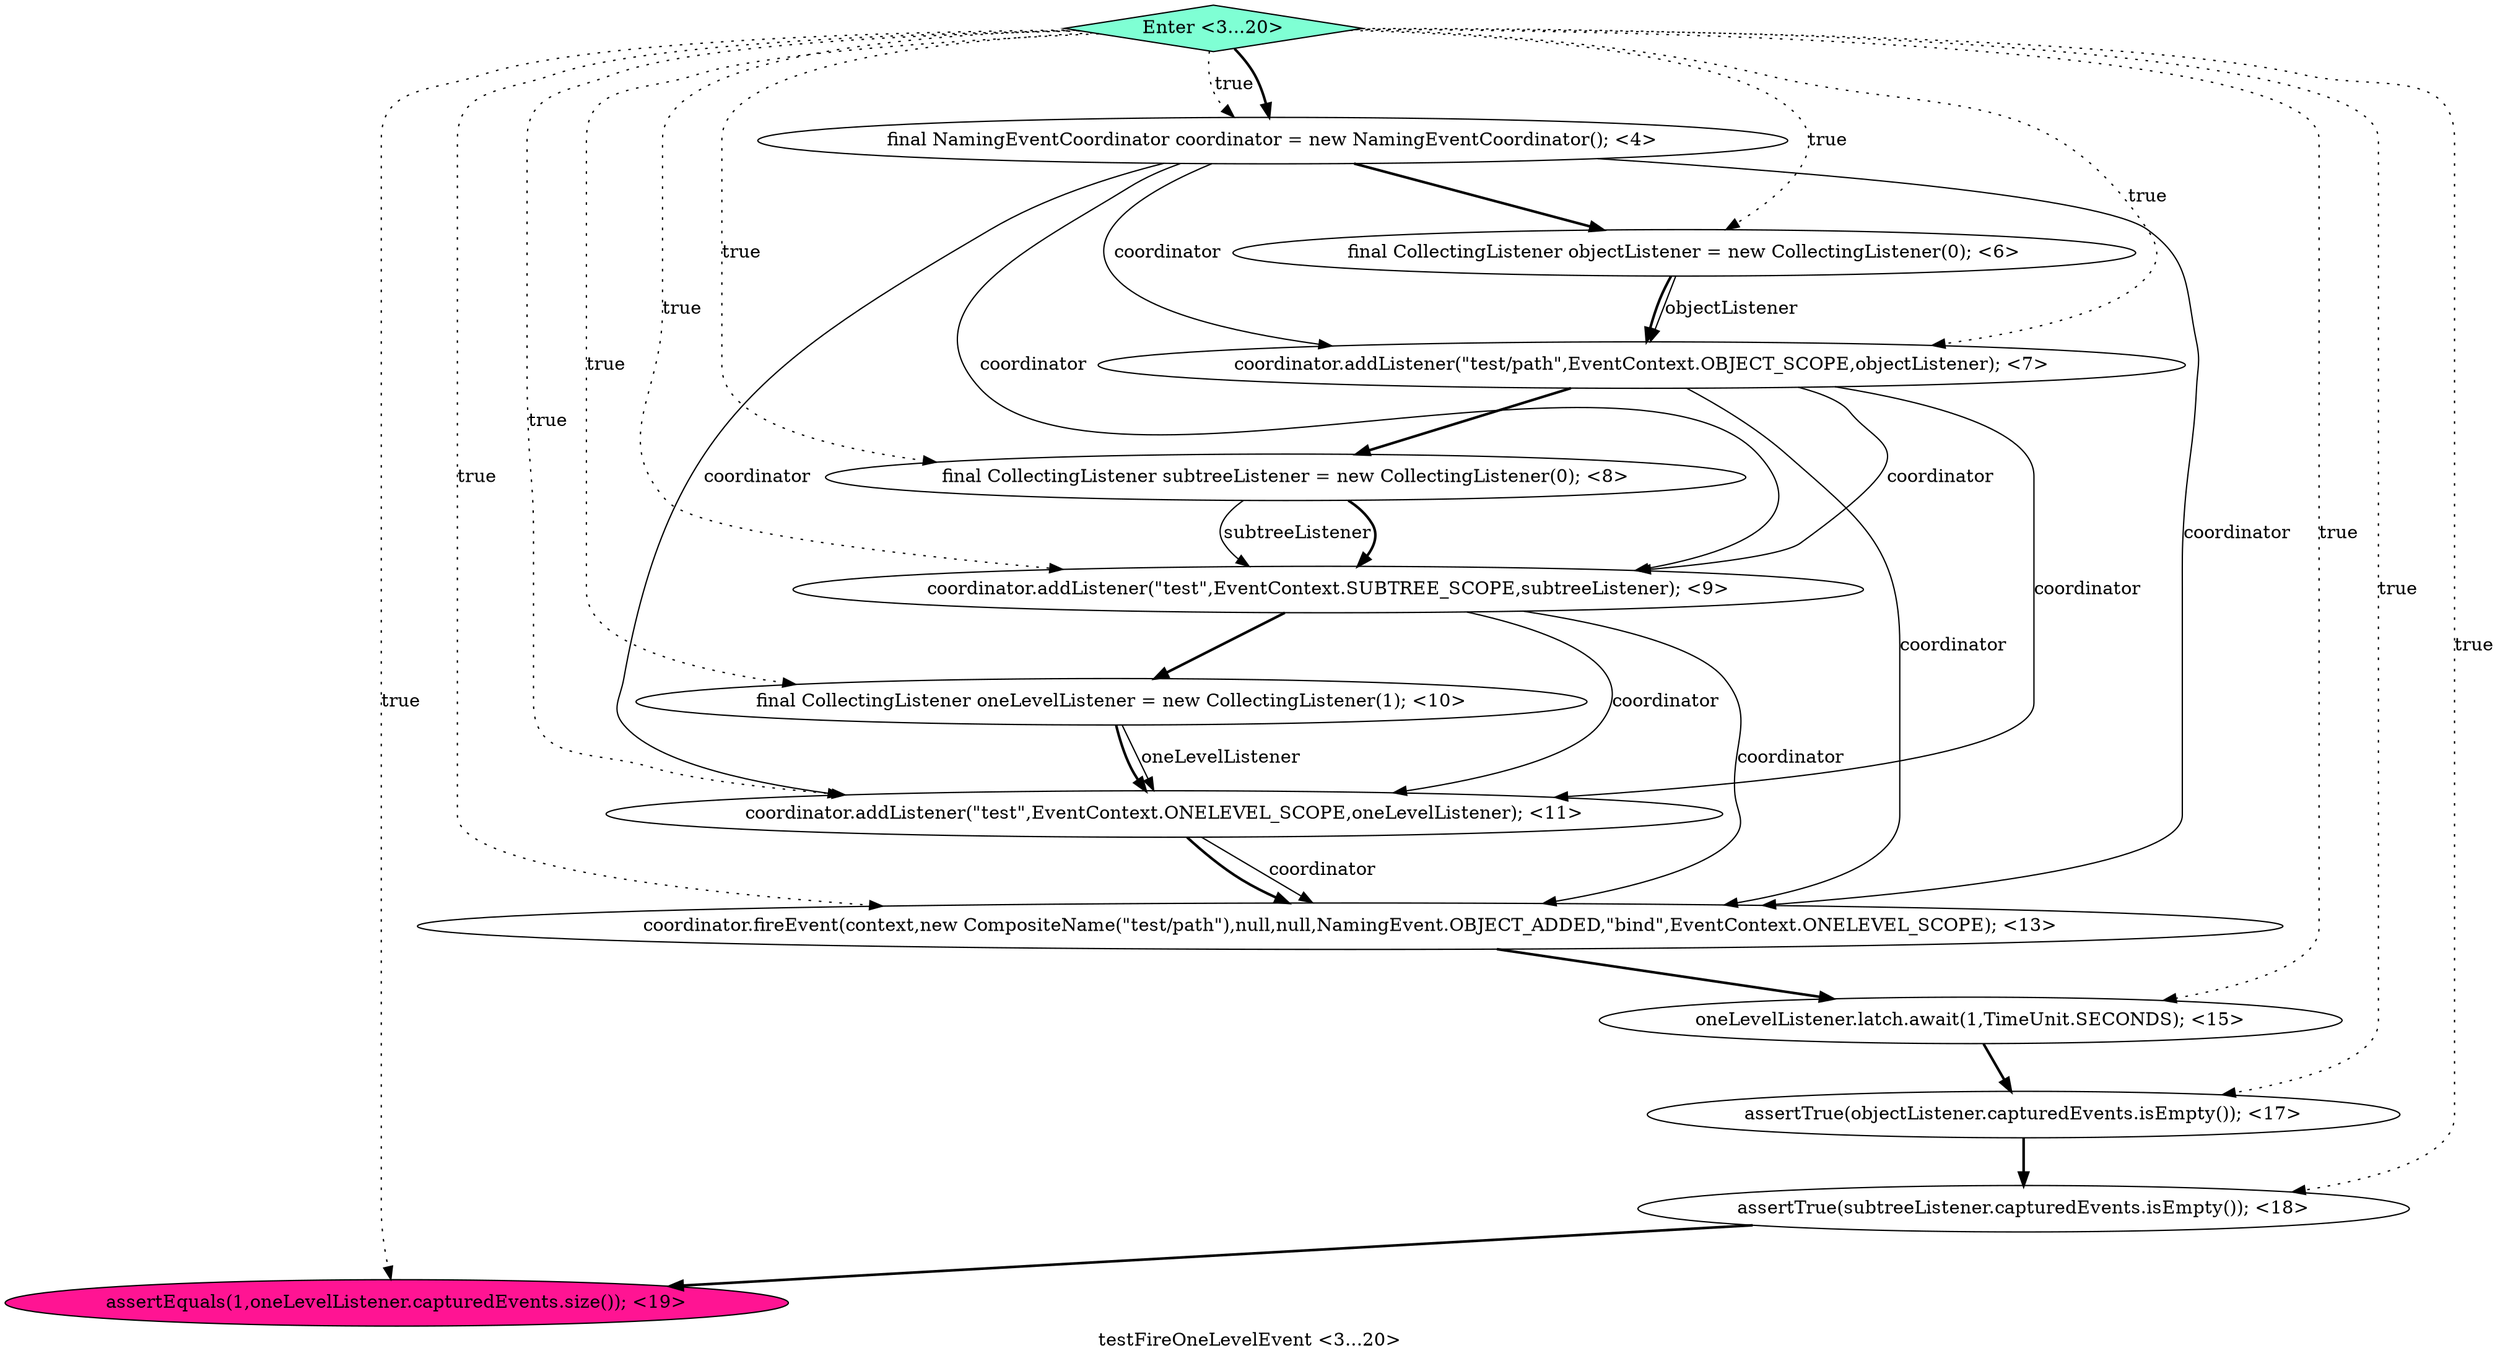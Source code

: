 digraph PDG {
label = "testFireOneLevelEvent <3...20>";
0.2 [style = filled, label = "coordinator.addListener(\"test/path\",EventContext.OBJECT_SCOPE,objectListener); <7>", fillcolor = white, shape = ellipse];
0.12 [style = filled, label = "Enter <3...20>", fillcolor = aquamarine, shape = diamond];
0.5 [style = filled, label = "final CollectingListener oneLevelListener = new CollectingListener(1); <10>", fillcolor = white, shape = ellipse];
0.9 [style = filled, label = "assertTrue(objectListener.capturedEvents.isEmpty()); <17>", fillcolor = white, shape = ellipse];
0.10 [style = filled, label = "assertTrue(subtreeListener.capturedEvents.isEmpty()); <18>", fillcolor = white, shape = ellipse];
0.3 [style = filled, label = "final CollectingListener subtreeListener = new CollectingListener(0); <8>", fillcolor = white, shape = ellipse];
0.6 [style = filled, label = "coordinator.addListener(\"test\",EventContext.ONELEVEL_SCOPE,oneLevelListener); <11>", fillcolor = white, shape = ellipse];
0.0 [style = filled, label = "final NamingEventCoordinator coordinator = new NamingEventCoordinator(); <4>", fillcolor = white, shape = ellipse];
0.11 [style = filled, label = "assertEquals(1,oneLevelListener.capturedEvents.size()); <19>", fillcolor = deeppink, shape = ellipse];
0.1 [style = filled, label = "final CollectingListener objectListener = new CollectingListener(0); <6>", fillcolor = white, shape = ellipse];
0.8 [style = filled, label = "oneLevelListener.latch.await(1,TimeUnit.SECONDS); <15>", fillcolor = white, shape = ellipse];
0.7 [style = filled, label = "coordinator.fireEvent(context,new CompositeName(\"test/path\"),null,null,NamingEvent.OBJECT_ADDED,\"bind\",EventContext.ONELEVEL_SCOPE); <13>", fillcolor = white, shape = ellipse];
0.4 [style = filled, label = "coordinator.addListener(\"test\",EventContext.SUBTREE_SCOPE,subtreeListener); <9>", fillcolor = white, shape = ellipse];
0.0 -> 0.1 [style = bold, label=""];
0.0 -> 0.2 [style = solid, label="coordinator"];
0.0 -> 0.4 [style = solid, label="coordinator"];
0.0 -> 0.6 [style = solid, label="coordinator"];
0.0 -> 0.7 [style = solid, label="coordinator"];
0.1 -> 0.2 [style = solid, label="objectListener"];
0.1 -> 0.2 [style = bold, label=""];
0.2 -> 0.3 [style = bold, label=""];
0.2 -> 0.4 [style = solid, label="coordinator"];
0.2 -> 0.6 [style = solid, label="coordinator"];
0.2 -> 0.7 [style = solid, label="coordinator"];
0.3 -> 0.4 [style = solid, label="subtreeListener"];
0.3 -> 0.4 [style = bold, label=""];
0.4 -> 0.5 [style = bold, label=""];
0.4 -> 0.6 [style = solid, label="coordinator"];
0.4 -> 0.7 [style = solid, label="coordinator"];
0.5 -> 0.6 [style = solid, label="oneLevelListener"];
0.5 -> 0.6 [style = bold, label=""];
0.6 -> 0.7 [style = solid, label="coordinator"];
0.6 -> 0.7 [style = bold, label=""];
0.7 -> 0.8 [style = bold, label=""];
0.8 -> 0.9 [style = bold, label=""];
0.9 -> 0.10 [style = bold, label=""];
0.10 -> 0.11 [style = bold, label=""];
0.12 -> 0.0 [style = dotted, label="true"];
0.12 -> 0.0 [style = bold, label=""];
0.12 -> 0.1 [style = dotted, label="true"];
0.12 -> 0.2 [style = dotted, label="true"];
0.12 -> 0.3 [style = dotted, label="true"];
0.12 -> 0.4 [style = dotted, label="true"];
0.12 -> 0.5 [style = dotted, label="true"];
0.12 -> 0.6 [style = dotted, label="true"];
0.12 -> 0.7 [style = dotted, label="true"];
0.12 -> 0.8 [style = dotted, label="true"];
0.12 -> 0.9 [style = dotted, label="true"];
0.12 -> 0.10 [style = dotted, label="true"];
0.12 -> 0.11 [style = dotted, label="true"];
}
